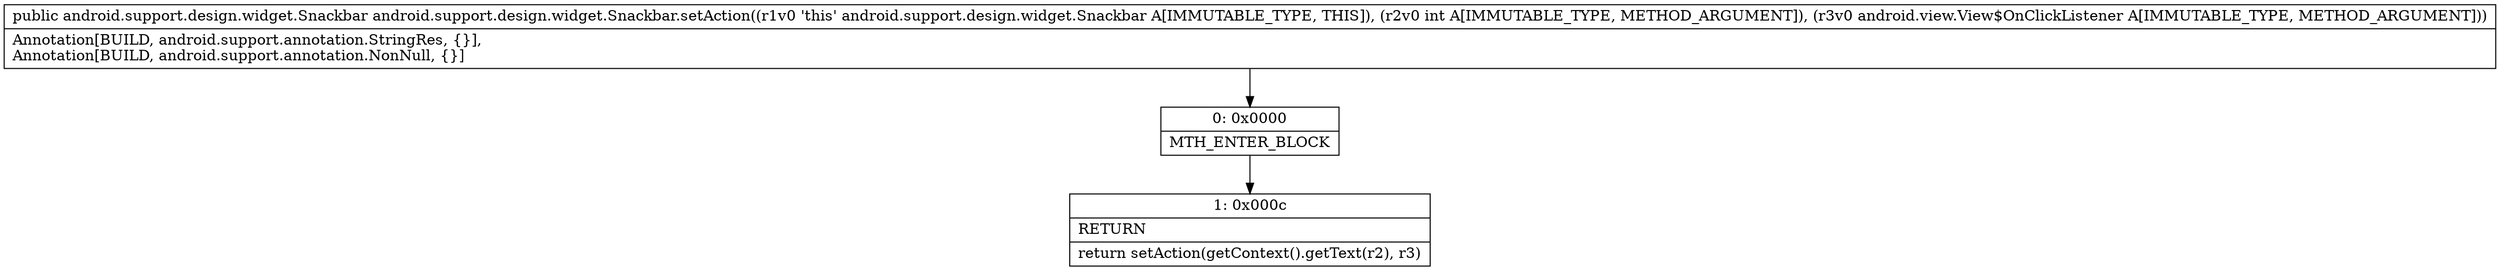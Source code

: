 digraph "CFG forandroid.support.design.widget.Snackbar.setAction(ILandroid\/view\/View$OnClickListener;)Landroid\/support\/design\/widget\/Snackbar;" {
Node_0 [shape=record,label="{0\:\ 0x0000|MTH_ENTER_BLOCK\l}"];
Node_1 [shape=record,label="{1\:\ 0x000c|RETURN\l|return setAction(getContext().getText(r2), r3)\l}"];
MethodNode[shape=record,label="{public android.support.design.widget.Snackbar android.support.design.widget.Snackbar.setAction((r1v0 'this' android.support.design.widget.Snackbar A[IMMUTABLE_TYPE, THIS]), (r2v0 int A[IMMUTABLE_TYPE, METHOD_ARGUMENT]), (r3v0 android.view.View$OnClickListener A[IMMUTABLE_TYPE, METHOD_ARGUMENT]))  | Annotation[BUILD, android.support.annotation.StringRes, \{\}], \lAnnotation[BUILD, android.support.annotation.NonNull, \{\}]\l}"];
MethodNode -> Node_0;
Node_0 -> Node_1;
}

